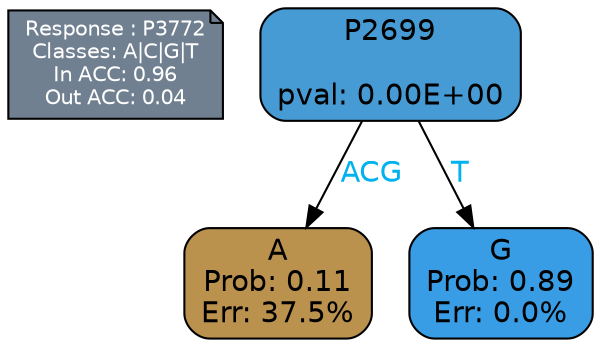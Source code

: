 digraph Tree {
node [shape=box, style="filled, rounded", color="black", fontname=helvetica] ;
graph [ranksep=equally, splines=polylines, bgcolor=transparent, dpi=600] ;
edge [fontname=helvetica] ;
LEGEND [label="Response : P3772
Classes: A|C|G|T
In ACC: 0.96
Out ACC: 0.04
",shape=note,align=left,style=filled,fillcolor="slategray",fontcolor="white",fontsize=10];1 [label="P2699

pval: 0.00E+00", fillcolor="#479bd4"] ;
2 [label="A
Prob: 0.11
Err: 37.5%", fillcolor="#bb914e"] ;
3 [label="G
Prob: 0.89
Err: 0.0%", fillcolor="#399de5"] ;
1 -> 2 [label="ACG",fontcolor=deepskyblue2] ;
1 -> 3 [label="T",fontcolor=deepskyblue2] ;
{rank = same; 2;3;}{rank = same; LEGEND;1;}}